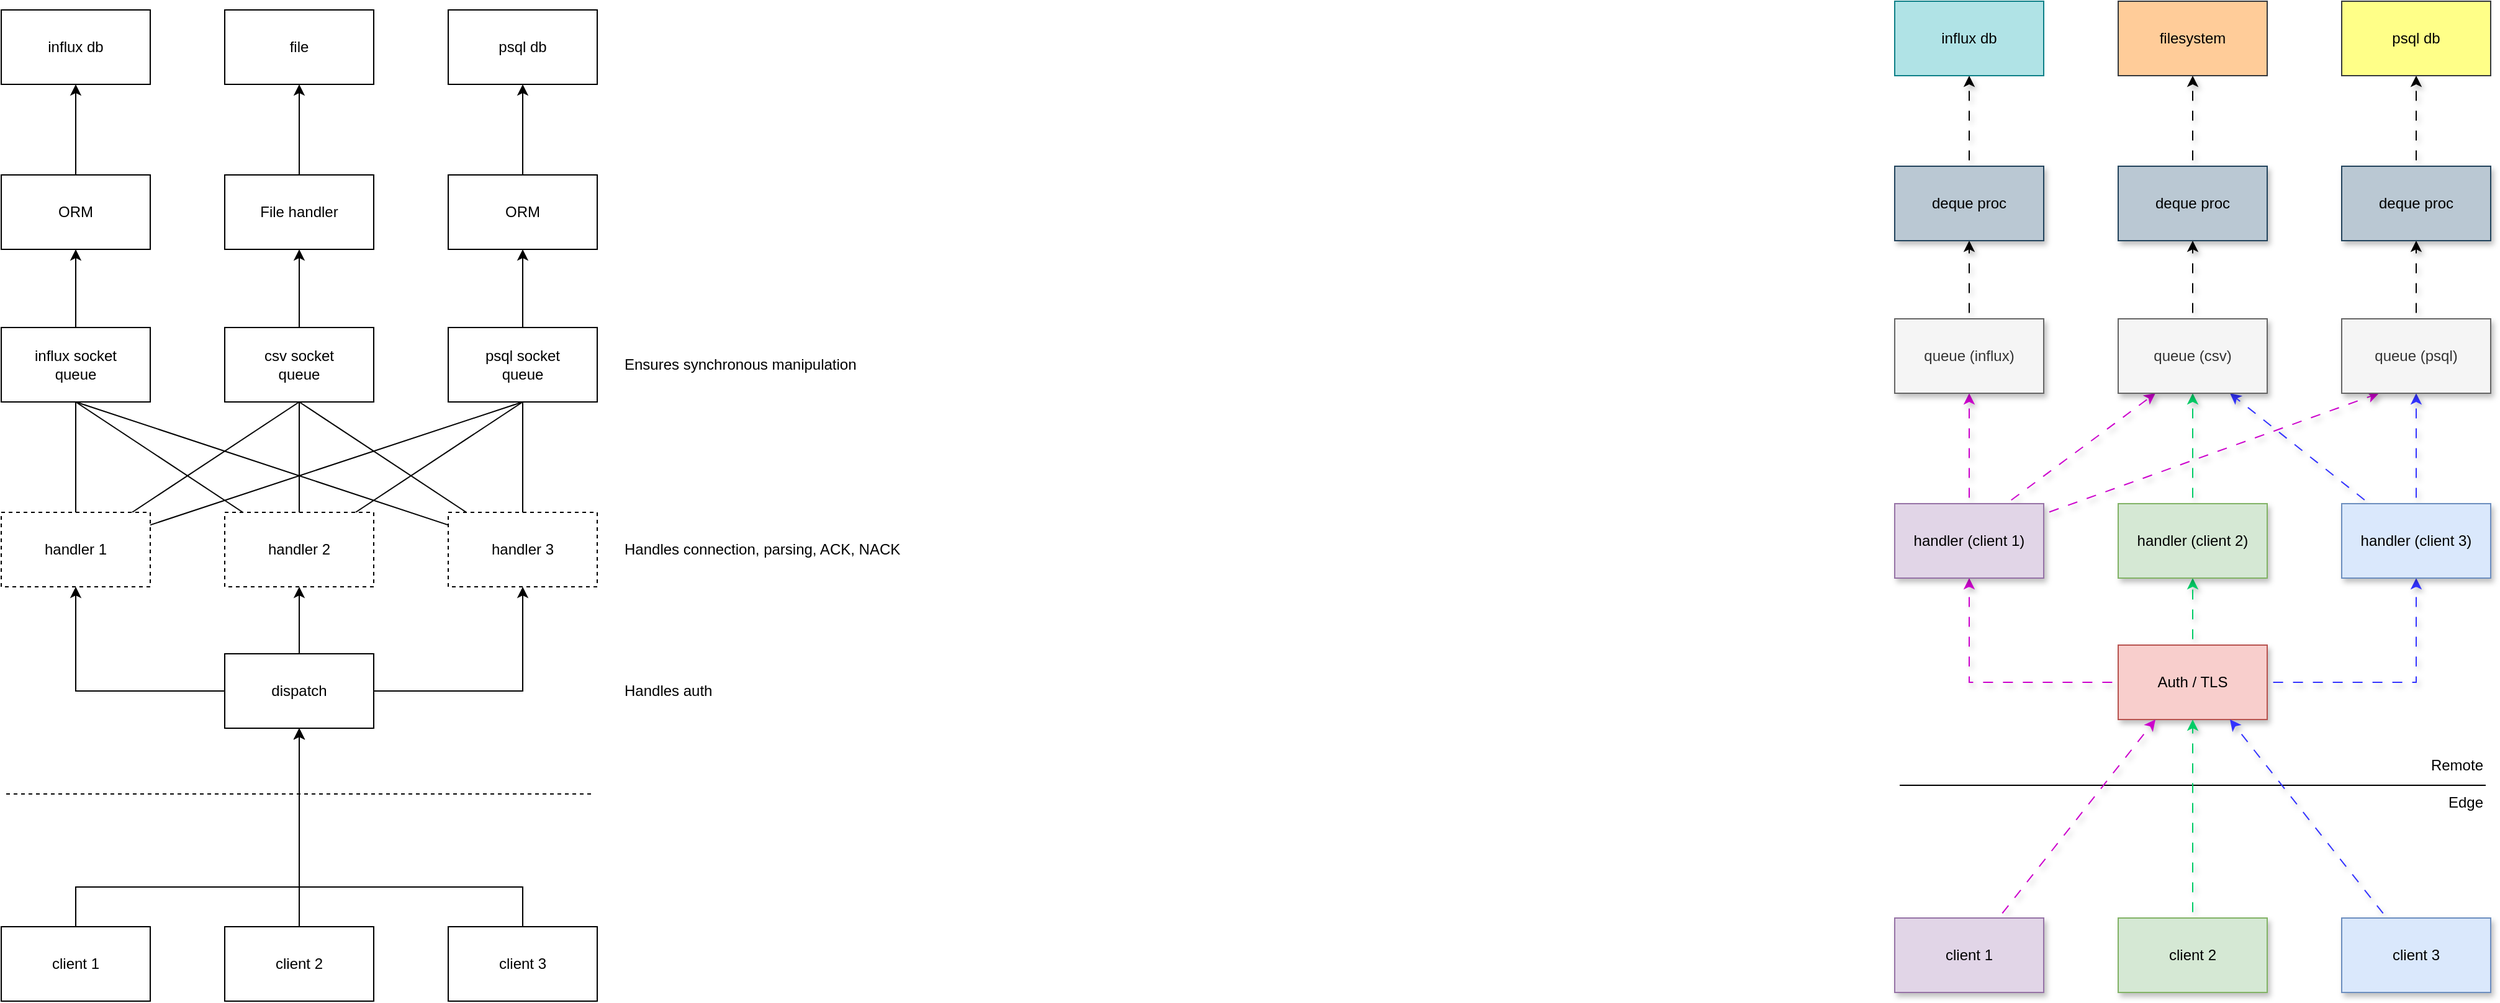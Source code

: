 <mxfile version="24.5.3" type="device">
  <diagram name="Page-1" id="vkLaTx2B1pElz9HM8Sq6">
    <mxGraphModel dx="1366" dy="1204" grid="0" gridSize="10" guides="1" tooltips="1" connect="1" arrows="1" fold="1" page="0" pageScale="1" pageWidth="1169" pageHeight="827" math="0" shadow="0">
      <root>
        <mxCell id="0" />
        <mxCell id="1" parent="0" />
        <mxCell id="SQn88D-hZurltusFSvRw-20" style="edgeStyle=orthogonalEdgeStyle;rounded=0;orthogonalLoop=1;jettySize=auto;html=1;entryX=0.5;entryY=1;entryDx=0;entryDy=0;" parent="1" source="SQn88D-hZurltusFSvRw-1" target="SQn88D-hZurltusFSvRw-6" edge="1">
          <mxGeometry relative="1" as="geometry" />
        </mxCell>
        <mxCell id="SQn88D-hZurltusFSvRw-21" style="edgeStyle=orthogonalEdgeStyle;rounded=0;orthogonalLoop=1;jettySize=auto;html=1;entryX=0.5;entryY=1;entryDx=0;entryDy=0;" parent="1" source="SQn88D-hZurltusFSvRw-1" target="SQn88D-hZurltusFSvRw-7" edge="1">
          <mxGeometry relative="1" as="geometry" />
        </mxCell>
        <mxCell id="SQn88D-hZurltusFSvRw-22" style="edgeStyle=orthogonalEdgeStyle;rounded=0;orthogonalLoop=1;jettySize=auto;html=1;entryX=0.5;entryY=1;entryDx=0;entryDy=0;" parent="1" source="SQn88D-hZurltusFSvRw-1" target="SQn88D-hZurltusFSvRw-8" edge="1">
          <mxGeometry relative="1" as="geometry" />
        </mxCell>
        <mxCell id="SQn88D-hZurltusFSvRw-1" value="dispatch" style="rounded=0;whiteSpace=wrap;html=1;" parent="1" vertex="1">
          <mxGeometry x="198" y="327" width="120" height="60" as="geometry" />
        </mxCell>
        <mxCell id="SQn88D-hZurltusFSvRw-2" value="" style="endArrow=none;dashed=1;html=1;rounded=0;" parent="1" edge="1">
          <mxGeometry width="50" height="50" relative="1" as="geometry">
            <mxPoint x="22" y="440" as="sourcePoint" />
            <mxPoint x="494" y="440" as="targetPoint" />
          </mxGeometry>
        </mxCell>
        <mxCell id="SQn88D-hZurltusFSvRw-10" style="edgeStyle=orthogonalEdgeStyle;rounded=0;orthogonalLoop=1;jettySize=auto;html=1;entryX=0.5;entryY=1;entryDx=0;entryDy=0;" parent="1" source="SQn88D-hZurltusFSvRw-3" target="SQn88D-hZurltusFSvRw-1" edge="1">
          <mxGeometry relative="1" as="geometry" />
        </mxCell>
        <mxCell id="SQn88D-hZurltusFSvRw-3" value="client 2" style="rounded=0;whiteSpace=wrap;html=1;" parent="1" vertex="1">
          <mxGeometry x="198" y="547" width="120" height="60" as="geometry" />
        </mxCell>
        <mxCell id="SQn88D-hZurltusFSvRw-9" style="edgeStyle=orthogonalEdgeStyle;rounded=0;orthogonalLoop=1;jettySize=auto;html=1;entryX=0.5;entryY=1;entryDx=0;entryDy=0;" parent="1" source="SQn88D-hZurltusFSvRw-4" target="SQn88D-hZurltusFSvRw-1" edge="1">
          <mxGeometry relative="1" as="geometry">
            <mxPoint x="258" y="441" as="targetPoint" />
            <Array as="points">
              <mxPoint x="78" y="515" />
              <mxPoint x="258" y="515" />
            </Array>
          </mxGeometry>
        </mxCell>
        <mxCell id="SQn88D-hZurltusFSvRw-4" value="client 1" style="rounded=0;whiteSpace=wrap;html=1;" parent="1" vertex="1">
          <mxGeometry x="18" y="547" width="120" height="60" as="geometry" />
        </mxCell>
        <mxCell id="SQn88D-hZurltusFSvRw-11" style="edgeStyle=orthogonalEdgeStyle;rounded=0;orthogonalLoop=1;jettySize=auto;html=1;entryX=0.5;entryY=1;entryDx=0;entryDy=0;" parent="1" source="SQn88D-hZurltusFSvRw-5" target="SQn88D-hZurltusFSvRw-1" edge="1">
          <mxGeometry relative="1" as="geometry">
            <mxPoint x="258" y="441" as="targetPoint" />
            <Array as="points">
              <mxPoint x="438" y="515" />
              <mxPoint x="258" y="515" />
            </Array>
          </mxGeometry>
        </mxCell>
        <mxCell id="SQn88D-hZurltusFSvRw-5" value="client 3" style="rounded=0;whiteSpace=wrap;html=1;" parent="1" vertex="1">
          <mxGeometry x="378" y="547" width="120" height="60" as="geometry" />
        </mxCell>
        <mxCell id="SQn88D-hZurltusFSvRw-15" style="rounded=0;orthogonalLoop=1;jettySize=auto;html=1;entryX=0.5;entryY=1;entryDx=0;entryDy=0;endArrow=none;endFill=0;" parent="1" source="SQn88D-hZurltusFSvRw-6" target="SQn88D-hZurltusFSvRw-14" edge="1">
          <mxGeometry relative="1" as="geometry" />
        </mxCell>
        <mxCell id="SQn88D-hZurltusFSvRw-19" style="edgeStyle=orthogonalEdgeStyle;rounded=0;orthogonalLoop=1;jettySize=auto;html=1;entryX=0.5;entryY=1;entryDx=0;entryDy=0;endArrow=none;endFill=0;" parent="1" source="SQn88D-hZurltusFSvRw-6" target="SQn88D-hZurltusFSvRw-12" edge="1">
          <mxGeometry relative="1" as="geometry" />
        </mxCell>
        <mxCell id="SQn88D-hZurltusFSvRw-31" style="rounded=0;orthogonalLoop=1;jettySize=auto;html=1;entryX=0.5;entryY=1;entryDx=0;entryDy=0;endArrow=none;endFill=0;" parent="1" source="SQn88D-hZurltusFSvRw-6" target="SQn88D-hZurltusFSvRw-13" edge="1">
          <mxGeometry relative="1" as="geometry" />
        </mxCell>
        <mxCell id="SQn88D-hZurltusFSvRw-6" value="handler 1" style="rounded=0;whiteSpace=wrap;html=1;dashed=1;" parent="1" vertex="1">
          <mxGeometry x="18" y="213" width="120" height="60" as="geometry" />
        </mxCell>
        <mxCell id="SQn88D-hZurltusFSvRw-17" style="edgeStyle=orthogonalEdgeStyle;rounded=0;orthogonalLoop=1;jettySize=auto;html=1;entryX=0.5;entryY=1;entryDx=0;entryDy=0;endArrow=none;endFill=0;" parent="1" source="SQn88D-hZurltusFSvRw-7" target="SQn88D-hZurltusFSvRw-13" edge="1">
          <mxGeometry relative="1" as="geometry" />
        </mxCell>
        <mxCell id="SQn88D-hZurltusFSvRw-30" style="rounded=0;orthogonalLoop=1;jettySize=auto;html=1;entryX=0.5;entryY=1;entryDx=0;entryDy=0;endArrow=none;endFill=0;" parent="1" source="SQn88D-hZurltusFSvRw-7" target="SQn88D-hZurltusFSvRw-12" edge="1">
          <mxGeometry relative="1" as="geometry" />
        </mxCell>
        <mxCell id="SQn88D-hZurltusFSvRw-32" style="rounded=0;orthogonalLoop=1;jettySize=auto;html=1;entryX=0.5;entryY=1;entryDx=0;entryDy=0;endArrow=none;endFill=0;" parent="1" source="SQn88D-hZurltusFSvRw-7" target="SQn88D-hZurltusFSvRw-14" edge="1">
          <mxGeometry relative="1" as="geometry" />
        </mxCell>
        <mxCell id="SQn88D-hZurltusFSvRw-7" value="handler 2" style="rounded=0;whiteSpace=wrap;html=1;dashed=1;" parent="1" vertex="1">
          <mxGeometry x="198" y="213" width="120" height="60" as="geometry" />
        </mxCell>
        <mxCell id="SQn88D-hZurltusFSvRw-16" style="rounded=0;orthogonalLoop=1;jettySize=auto;html=1;entryX=0.5;entryY=1;entryDx=0;entryDy=0;endArrow=none;endFill=0;" parent="1" source="SQn88D-hZurltusFSvRw-8" target="SQn88D-hZurltusFSvRw-12" edge="1">
          <mxGeometry relative="1" as="geometry" />
        </mxCell>
        <mxCell id="SQn88D-hZurltusFSvRw-18" value="" style="edgeStyle=orthogonalEdgeStyle;rounded=0;orthogonalLoop=1;jettySize=auto;html=1;entryX=0.5;entryY=1;entryDx=0;entryDy=0;endArrow=none;endFill=0;" parent="1" source="SQn88D-hZurltusFSvRw-8" target="SQn88D-hZurltusFSvRw-14" edge="1">
          <mxGeometry relative="1" as="geometry" />
        </mxCell>
        <mxCell id="SQn88D-hZurltusFSvRw-33" style="rounded=0;orthogonalLoop=1;jettySize=auto;html=1;entryX=0.5;entryY=1;entryDx=0;entryDy=0;endArrow=none;endFill=0;" parent="1" source="SQn88D-hZurltusFSvRw-8" target="SQn88D-hZurltusFSvRw-13" edge="1">
          <mxGeometry relative="1" as="geometry" />
        </mxCell>
        <mxCell id="SQn88D-hZurltusFSvRw-8" value="handler 3" style="rounded=0;whiteSpace=wrap;html=1;dashed=1;" parent="1" vertex="1">
          <mxGeometry x="378" y="213" width="120" height="60" as="geometry" />
        </mxCell>
        <mxCell id="SQn88D-hZurltusFSvRw-26" style="edgeStyle=orthogonalEdgeStyle;rounded=0;orthogonalLoop=1;jettySize=auto;html=1;entryX=0.5;entryY=1;entryDx=0;entryDy=0;" parent="1" source="SQn88D-hZurltusFSvRw-12" target="SQn88D-hZurltusFSvRw-23" edge="1">
          <mxGeometry relative="1" as="geometry" />
        </mxCell>
        <mxCell id="SQn88D-hZurltusFSvRw-12" value="influx socket&lt;br&gt;queue" style="rounded=0;whiteSpace=wrap;html=1;" parent="1" vertex="1">
          <mxGeometry x="18" y="64" width="120" height="60" as="geometry" />
        </mxCell>
        <mxCell id="SQn88D-hZurltusFSvRw-28" style="edgeStyle=orthogonalEdgeStyle;rounded=0;orthogonalLoop=1;jettySize=auto;html=1;entryX=0.5;entryY=1;entryDx=0;entryDy=0;" parent="1" source="SQn88D-hZurltusFSvRw-13" target="SQn88D-hZurltusFSvRw-24" edge="1">
          <mxGeometry relative="1" as="geometry">
            <mxPoint x="258" y="33" as="targetPoint" />
          </mxGeometry>
        </mxCell>
        <mxCell id="SQn88D-hZurltusFSvRw-13" value="csv socket&lt;br&gt;queue" style="rounded=0;whiteSpace=wrap;html=1;" parent="1" vertex="1">
          <mxGeometry x="198" y="64" width="120" height="60" as="geometry" />
        </mxCell>
        <mxCell id="SQn88D-hZurltusFSvRw-29" style="edgeStyle=orthogonalEdgeStyle;rounded=0;orthogonalLoop=1;jettySize=auto;html=1;entryX=0.5;entryY=1;entryDx=0;entryDy=0;" parent="1" source="SQn88D-hZurltusFSvRw-14" target="SQn88D-hZurltusFSvRw-25" edge="1">
          <mxGeometry relative="1" as="geometry" />
        </mxCell>
        <mxCell id="SQn88D-hZurltusFSvRw-14" value="psql socket&lt;br&gt;queue" style="rounded=0;whiteSpace=wrap;html=1;" parent="1" vertex="1">
          <mxGeometry x="378" y="64" width="120" height="60" as="geometry" />
        </mxCell>
        <mxCell id="SQn88D-hZurltusFSvRw-43" style="edgeStyle=orthogonalEdgeStyle;rounded=0;orthogonalLoop=1;jettySize=auto;html=1;entryX=0.5;entryY=1;entryDx=0;entryDy=0;" parent="1" source="SQn88D-hZurltusFSvRw-23" target="SQn88D-hZurltusFSvRw-40" edge="1">
          <mxGeometry relative="1" as="geometry" />
        </mxCell>
        <mxCell id="SQn88D-hZurltusFSvRw-23" value="ORM" style="rounded=0;whiteSpace=wrap;html=1;" parent="1" vertex="1">
          <mxGeometry x="18" y="-59" width="120" height="60" as="geometry" />
        </mxCell>
        <mxCell id="SQn88D-hZurltusFSvRw-44" style="edgeStyle=orthogonalEdgeStyle;rounded=0;orthogonalLoop=1;jettySize=auto;html=1;entryX=0.5;entryY=1;entryDx=0;entryDy=0;" parent="1" source="SQn88D-hZurltusFSvRw-24" target="SQn88D-hZurltusFSvRw-41" edge="1">
          <mxGeometry relative="1" as="geometry" />
        </mxCell>
        <mxCell id="SQn88D-hZurltusFSvRw-24" value="File handler" style="rounded=0;whiteSpace=wrap;html=1;" parent="1" vertex="1">
          <mxGeometry x="198" y="-59" width="120" height="60" as="geometry" />
        </mxCell>
        <mxCell id="SQn88D-hZurltusFSvRw-45" style="edgeStyle=orthogonalEdgeStyle;rounded=0;orthogonalLoop=1;jettySize=auto;html=1;entryX=0.5;entryY=1;entryDx=0;entryDy=0;" parent="1" source="SQn88D-hZurltusFSvRw-25" target="SQn88D-hZurltusFSvRw-42" edge="1">
          <mxGeometry relative="1" as="geometry" />
        </mxCell>
        <mxCell id="SQn88D-hZurltusFSvRw-25" value="ORM" style="rounded=0;whiteSpace=wrap;html=1;" parent="1" vertex="1">
          <mxGeometry x="378" y="-59" width="120" height="60" as="geometry" />
        </mxCell>
        <mxCell id="SQn88D-hZurltusFSvRw-37" value="Handles auth" style="text;html=1;align=left;verticalAlign=middle;whiteSpace=wrap;rounded=0;" parent="1" vertex="1">
          <mxGeometry x="518" y="342" width="261" height="30" as="geometry" />
        </mxCell>
        <mxCell id="SQn88D-hZurltusFSvRw-38" value="Handles connection, parsing, ACK, NACK" style="text;html=1;align=left;verticalAlign=middle;whiteSpace=wrap;rounded=0;" parent="1" vertex="1">
          <mxGeometry x="518" y="228" width="261" height="30" as="geometry" />
        </mxCell>
        <mxCell id="SQn88D-hZurltusFSvRw-39" value="Ensures synchronous manipulation" style="text;html=1;align=left;verticalAlign=middle;whiteSpace=wrap;rounded=0;" parent="1" vertex="1">
          <mxGeometry x="518" y="79" width="261" height="30" as="geometry" />
        </mxCell>
        <mxCell id="SQn88D-hZurltusFSvRw-40" value="influx db" style="rounded=0;whiteSpace=wrap;html=1;" parent="1" vertex="1">
          <mxGeometry x="18" y="-192" width="120" height="60" as="geometry" />
        </mxCell>
        <mxCell id="SQn88D-hZurltusFSvRw-41" value="file" style="rounded=0;whiteSpace=wrap;html=1;" parent="1" vertex="1">
          <mxGeometry x="198" y="-192" width="120" height="60" as="geometry" />
        </mxCell>
        <mxCell id="SQn88D-hZurltusFSvRw-42" value="psql db" style="rounded=0;whiteSpace=wrap;html=1;" parent="1" vertex="1">
          <mxGeometry x="378" y="-192" width="120" height="60" as="geometry" />
        </mxCell>
        <mxCell id="J9cimvSf5jrBrkG0VGr1-42" style="edgeStyle=orthogonalEdgeStyle;rounded=0;orthogonalLoop=1;jettySize=auto;html=1;entryX=0.5;entryY=1;entryDx=0;entryDy=0;strokeColor=#CC00CC;shadow=1;flowAnimation=1;" edge="1" parent="1" source="J9cimvSf5jrBrkG0VGr1-45" target="J9cimvSf5jrBrkG0VGr1-56">
          <mxGeometry relative="1" as="geometry" />
        </mxCell>
        <mxCell id="J9cimvSf5jrBrkG0VGr1-43" style="edgeStyle=orthogonalEdgeStyle;rounded=0;orthogonalLoop=1;jettySize=auto;html=1;entryX=0.5;entryY=1;entryDx=0;entryDy=0;strokeColor=#00CC66;shadow=1;flowAnimation=1;" edge="1" parent="1" source="J9cimvSf5jrBrkG0VGr1-45" target="J9cimvSf5jrBrkG0VGr1-60">
          <mxGeometry relative="1" as="geometry" />
        </mxCell>
        <mxCell id="J9cimvSf5jrBrkG0VGr1-44" style="edgeStyle=orthogonalEdgeStyle;rounded=0;orthogonalLoop=1;jettySize=auto;html=1;entryX=0.5;entryY=1;entryDx=0;entryDy=0;strokeColor=#3333FF;shadow=1;flowAnimation=1;" edge="1" parent="1" source="J9cimvSf5jrBrkG0VGr1-45" target="J9cimvSf5jrBrkG0VGr1-64">
          <mxGeometry relative="1" as="geometry" />
        </mxCell>
        <mxCell id="J9cimvSf5jrBrkG0VGr1-45" value="Auth / TLS" style="rounded=0;whiteSpace=wrap;html=1;fillColor=#f8cecc;strokeColor=#b85450;shadow=1;" vertex="1" parent="1">
          <mxGeometry x="1723" y="320" width="120" height="60" as="geometry" />
        </mxCell>
        <mxCell id="J9cimvSf5jrBrkG0VGr1-46" value="" style="endArrow=none;html=1;rounded=0;" edge="1" parent="1">
          <mxGeometry width="50" height="50" relative="1" as="geometry">
            <mxPoint x="1547" y="433" as="sourcePoint" />
            <mxPoint x="2019" y="433" as="targetPoint" />
          </mxGeometry>
        </mxCell>
        <mxCell id="J9cimvSf5jrBrkG0VGr1-86" style="edgeStyle=orthogonalEdgeStyle;rounded=0;orthogonalLoop=1;jettySize=auto;html=1;entryX=0.5;entryY=1;entryDx=0;entryDy=0;strokeColor=#00CC66;flowAnimation=1;shadow=1;" edge="1" parent="1" source="J9cimvSf5jrBrkG0VGr1-48" target="J9cimvSf5jrBrkG0VGr1-45">
          <mxGeometry relative="1" as="geometry" />
        </mxCell>
        <mxCell id="J9cimvSf5jrBrkG0VGr1-48" value="client 2" style="rounded=0;whiteSpace=wrap;html=1;fillColor=#d5e8d4;strokeColor=#82b366;shadow=1;" vertex="1" parent="1">
          <mxGeometry x="1723" y="540" width="120" height="60" as="geometry" />
        </mxCell>
        <mxCell id="J9cimvSf5jrBrkG0VGr1-84" style="rounded=0;orthogonalLoop=1;jettySize=auto;html=1;entryX=0.25;entryY=1;entryDx=0;entryDy=0;flowAnimation=1;shadow=1;strokeColor=#CC00CC;" edge="1" parent="1" source="J9cimvSf5jrBrkG0VGr1-50" target="J9cimvSf5jrBrkG0VGr1-45">
          <mxGeometry relative="1" as="geometry" />
        </mxCell>
        <mxCell id="J9cimvSf5jrBrkG0VGr1-50" value="client 1" style="rounded=0;whiteSpace=wrap;html=1;fillColor=#e1d5e7;strokeColor=#9673a6;shadow=1;" vertex="1" parent="1">
          <mxGeometry x="1543" y="540" width="120" height="60" as="geometry" />
        </mxCell>
        <mxCell id="J9cimvSf5jrBrkG0VGr1-85" style="rounded=0;orthogonalLoop=1;jettySize=auto;html=1;entryX=0.75;entryY=1;entryDx=0;entryDy=0;flowAnimation=1;shadow=1;strokeColor=#3333FF;" edge="1" parent="1" source="J9cimvSf5jrBrkG0VGr1-52" target="J9cimvSf5jrBrkG0VGr1-45">
          <mxGeometry relative="1" as="geometry" />
        </mxCell>
        <mxCell id="J9cimvSf5jrBrkG0VGr1-52" value="client 3" style="rounded=0;whiteSpace=wrap;html=1;fillColor=#dae8fc;strokeColor=#6c8ebf;shadow=1;" vertex="1" parent="1">
          <mxGeometry x="1903" y="540" width="120" height="60" as="geometry" />
        </mxCell>
        <mxCell id="J9cimvSf5jrBrkG0VGr1-53" style="rounded=0;orthogonalLoop=1;jettySize=auto;html=1;entryX=0.25;entryY=1;entryDx=0;entryDy=0;endArrow=classic;endFill=1;strokeColor=#CC00CC;shadow=1;flowAnimation=1;" edge="1" parent="1" source="J9cimvSf5jrBrkG0VGr1-56" target="J9cimvSf5jrBrkG0VGr1-70">
          <mxGeometry relative="1" as="geometry" />
        </mxCell>
        <mxCell id="J9cimvSf5jrBrkG0VGr1-54" style="edgeStyle=orthogonalEdgeStyle;rounded=0;orthogonalLoop=1;jettySize=auto;html=1;entryX=0.5;entryY=1;entryDx=0;entryDy=0;endArrow=classic;endFill=1;strokeColor=#CC00CC;shadow=1;flowAnimation=1;" edge="1" parent="1" source="J9cimvSf5jrBrkG0VGr1-56" target="J9cimvSf5jrBrkG0VGr1-66">
          <mxGeometry relative="1" as="geometry" />
        </mxCell>
        <mxCell id="J9cimvSf5jrBrkG0VGr1-55" style="rounded=0;orthogonalLoop=1;jettySize=auto;html=1;entryX=0.25;entryY=1;entryDx=0;entryDy=0;endArrow=classic;endFill=1;exitX=0.75;exitY=0;exitDx=0;exitDy=0;strokeColor=#CC00CC;shadow=1;flowAnimation=1;" edge="1" parent="1" source="J9cimvSf5jrBrkG0VGr1-56" target="J9cimvSf5jrBrkG0VGr1-68">
          <mxGeometry relative="1" as="geometry" />
        </mxCell>
        <mxCell id="J9cimvSf5jrBrkG0VGr1-56" value="handler (client 1)" style="rounded=0;whiteSpace=wrap;html=1;fillColor=#e1d5e7;strokeColor=#9673a6;shadow=1;" vertex="1" parent="1">
          <mxGeometry x="1543" y="206" width="120" height="60" as="geometry" />
        </mxCell>
        <mxCell id="J9cimvSf5jrBrkG0VGr1-59" style="rounded=0;orthogonalLoop=1;jettySize=auto;html=1;entryX=0.5;entryY=1;entryDx=0;entryDy=0;endArrow=classic;endFill=1;exitX=0.5;exitY=0;exitDx=0;exitDy=0;shadow=1;flowAnimation=1;strokeColor=#00CC66;" edge="1" parent="1" source="J9cimvSf5jrBrkG0VGr1-60" target="J9cimvSf5jrBrkG0VGr1-68">
          <mxGeometry relative="1" as="geometry" />
        </mxCell>
        <mxCell id="J9cimvSf5jrBrkG0VGr1-60" value="handler (client 2)" style="rounded=0;whiteSpace=wrap;html=1;fillColor=#d5e8d4;strokeColor=#82b366;shadow=1;" vertex="1" parent="1">
          <mxGeometry x="1723" y="206" width="120" height="60" as="geometry" />
        </mxCell>
        <mxCell id="J9cimvSf5jrBrkG0VGr1-62" value="" style="edgeStyle=orthogonalEdgeStyle;rounded=0;orthogonalLoop=1;jettySize=auto;html=1;entryX=0.5;entryY=1;entryDx=0;entryDy=0;endArrow=classic;endFill=1;strokeColor=#3333FF;shadow=1;flowAnimation=1;" edge="1" parent="1" source="J9cimvSf5jrBrkG0VGr1-64" target="J9cimvSf5jrBrkG0VGr1-70">
          <mxGeometry relative="1" as="geometry" />
        </mxCell>
        <mxCell id="J9cimvSf5jrBrkG0VGr1-63" style="rounded=0;orthogonalLoop=1;jettySize=auto;html=1;entryX=0.75;entryY=1;entryDx=0;entryDy=0;endArrow=classic;endFill=1;strokeColor=#3333FF;shadow=1;flowAnimation=1;" edge="1" parent="1" source="J9cimvSf5jrBrkG0VGr1-64" target="J9cimvSf5jrBrkG0VGr1-68">
          <mxGeometry relative="1" as="geometry" />
        </mxCell>
        <mxCell id="J9cimvSf5jrBrkG0VGr1-64" value="handler (client 3)" style="rounded=0;whiteSpace=wrap;html=1;fillColor=#dae8fc;strokeColor=#6c8ebf;shadow=1;" vertex="1" parent="1">
          <mxGeometry x="1903" y="206" width="120" height="60" as="geometry" />
        </mxCell>
        <mxCell id="J9cimvSf5jrBrkG0VGr1-65" style="edgeStyle=orthogonalEdgeStyle;rounded=0;orthogonalLoop=1;jettySize=auto;html=1;entryX=0.5;entryY=1;entryDx=0;entryDy=0;flowAnimation=1;shadow=1;" edge="1" parent="1" source="J9cimvSf5jrBrkG0VGr1-66" target="J9cimvSf5jrBrkG0VGr1-72">
          <mxGeometry relative="1" as="geometry" />
        </mxCell>
        <mxCell id="J9cimvSf5jrBrkG0VGr1-66" value="queue (influx)" style="rounded=0;whiteSpace=wrap;html=1;fillColor=#f5f5f5;fontColor=#333333;strokeColor=#666666;shadow=1;" vertex="1" parent="1">
          <mxGeometry x="1543" y="57" width="120" height="60" as="geometry" />
        </mxCell>
        <mxCell id="J9cimvSf5jrBrkG0VGr1-67" style="edgeStyle=orthogonalEdgeStyle;rounded=0;orthogonalLoop=1;jettySize=auto;html=1;entryX=0.5;entryY=1;entryDx=0;entryDy=0;flowAnimation=1;shadow=1;" edge="1" parent="1" source="J9cimvSf5jrBrkG0VGr1-68" target="J9cimvSf5jrBrkG0VGr1-74">
          <mxGeometry relative="1" as="geometry">
            <mxPoint x="1783" y="26" as="targetPoint" />
          </mxGeometry>
        </mxCell>
        <mxCell id="J9cimvSf5jrBrkG0VGr1-68" value="queue (csv)" style="rounded=0;whiteSpace=wrap;html=1;fillColor=#f5f5f5;fontColor=#333333;strokeColor=#666666;shadow=1;" vertex="1" parent="1">
          <mxGeometry x="1723" y="57" width="120" height="60" as="geometry" />
        </mxCell>
        <mxCell id="J9cimvSf5jrBrkG0VGr1-69" style="edgeStyle=orthogonalEdgeStyle;rounded=0;orthogonalLoop=1;jettySize=auto;html=1;entryX=0.5;entryY=1;entryDx=0;entryDy=0;flowAnimation=1;shadow=1;" edge="1" parent="1" source="J9cimvSf5jrBrkG0VGr1-70" target="J9cimvSf5jrBrkG0VGr1-76">
          <mxGeometry relative="1" as="geometry" />
        </mxCell>
        <mxCell id="J9cimvSf5jrBrkG0VGr1-70" value="queue (psql)" style="rounded=0;whiteSpace=wrap;html=1;fillColor=#f5f5f5;fontColor=#333333;strokeColor=#666666;shadow=1;" vertex="1" parent="1">
          <mxGeometry x="1903" y="57" width="120" height="60" as="geometry" />
        </mxCell>
        <mxCell id="J9cimvSf5jrBrkG0VGr1-71" style="edgeStyle=orthogonalEdgeStyle;rounded=0;orthogonalLoop=1;jettySize=auto;html=1;entryX=0.5;entryY=1;entryDx=0;entryDy=0;flowAnimation=1;shadow=1;" edge="1" parent="1" source="J9cimvSf5jrBrkG0VGr1-72" target="J9cimvSf5jrBrkG0VGr1-80">
          <mxGeometry relative="1" as="geometry" />
        </mxCell>
        <mxCell id="J9cimvSf5jrBrkG0VGr1-72" value="deque proc" style="rounded=0;whiteSpace=wrap;html=1;fillColor=#bac8d3;strokeColor=#23445d;shadow=1;" vertex="1" parent="1">
          <mxGeometry x="1543" y="-66" width="120" height="60" as="geometry" />
        </mxCell>
        <mxCell id="J9cimvSf5jrBrkG0VGr1-73" style="edgeStyle=orthogonalEdgeStyle;rounded=0;orthogonalLoop=1;jettySize=auto;html=1;entryX=0.5;entryY=1;entryDx=0;entryDy=0;flowAnimation=1;shadow=1;" edge="1" parent="1" source="J9cimvSf5jrBrkG0VGr1-74" target="J9cimvSf5jrBrkG0VGr1-81">
          <mxGeometry relative="1" as="geometry" />
        </mxCell>
        <mxCell id="J9cimvSf5jrBrkG0VGr1-74" value="deque proc" style="rounded=0;whiteSpace=wrap;html=1;fillColor=#bac8d3;strokeColor=#23445d;shadow=1;" vertex="1" parent="1">
          <mxGeometry x="1723" y="-66" width="120" height="60" as="geometry" />
        </mxCell>
        <mxCell id="J9cimvSf5jrBrkG0VGr1-75" style="edgeStyle=orthogonalEdgeStyle;rounded=0;orthogonalLoop=1;jettySize=auto;html=1;entryX=0.5;entryY=1;entryDx=0;entryDy=0;flowAnimation=1;shadow=1;" edge="1" parent="1" source="J9cimvSf5jrBrkG0VGr1-76" target="J9cimvSf5jrBrkG0VGr1-82">
          <mxGeometry relative="1" as="geometry" />
        </mxCell>
        <mxCell id="J9cimvSf5jrBrkG0VGr1-76" value="deque proc" style="rounded=0;whiteSpace=wrap;html=1;fillColor=#bac8d3;strokeColor=#23445d;shadow=1;" vertex="1" parent="1">
          <mxGeometry x="1903" y="-66" width="120" height="60" as="geometry" />
        </mxCell>
        <mxCell id="J9cimvSf5jrBrkG0VGr1-80" value="influx db" style="rounded=0;whiteSpace=wrap;html=1;fillColor=#b0e3e6;strokeColor=#0e8088;" vertex="1" parent="1">
          <mxGeometry x="1543" y="-199" width="120" height="60" as="geometry" />
        </mxCell>
        <mxCell id="J9cimvSf5jrBrkG0VGr1-81" value="filesystem" style="rounded=0;whiteSpace=wrap;html=1;fillColor=#ffcc99;strokeColor=#36393d;" vertex="1" parent="1">
          <mxGeometry x="1723" y="-199" width="120" height="60" as="geometry" />
        </mxCell>
        <mxCell id="J9cimvSf5jrBrkG0VGr1-82" value="psql db" style="rounded=0;whiteSpace=wrap;html=1;fillColor=#ffff88;strokeColor=#36393d;" vertex="1" parent="1">
          <mxGeometry x="1903" y="-199" width="120" height="60" as="geometry" />
        </mxCell>
        <mxCell id="J9cimvSf5jrBrkG0VGr1-88" value="Remote" style="text;html=1;align=right;verticalAlign=middle;whiteSpace=wrap;rounded=0;" vertex="1" parent="1">
          <mxGeometry x="1959" y="402" width="60" height="30" as="geometry" />
        </mxCell>
        <mxCell id="J9cimvSf5jrBrkG0VGr1-89" value="Edge" style="text;html=1;align=right;verticalAlign=middle;whiteSpace=wrap;rounded=0;" vertex="1" parent="1">
          <mxGeometry x="1959" y="432" width="60" height="30" as="geometry" />
        </mxCell>
      </root>
    </mxGraphModel>
  </diagram>
</mxfile>
